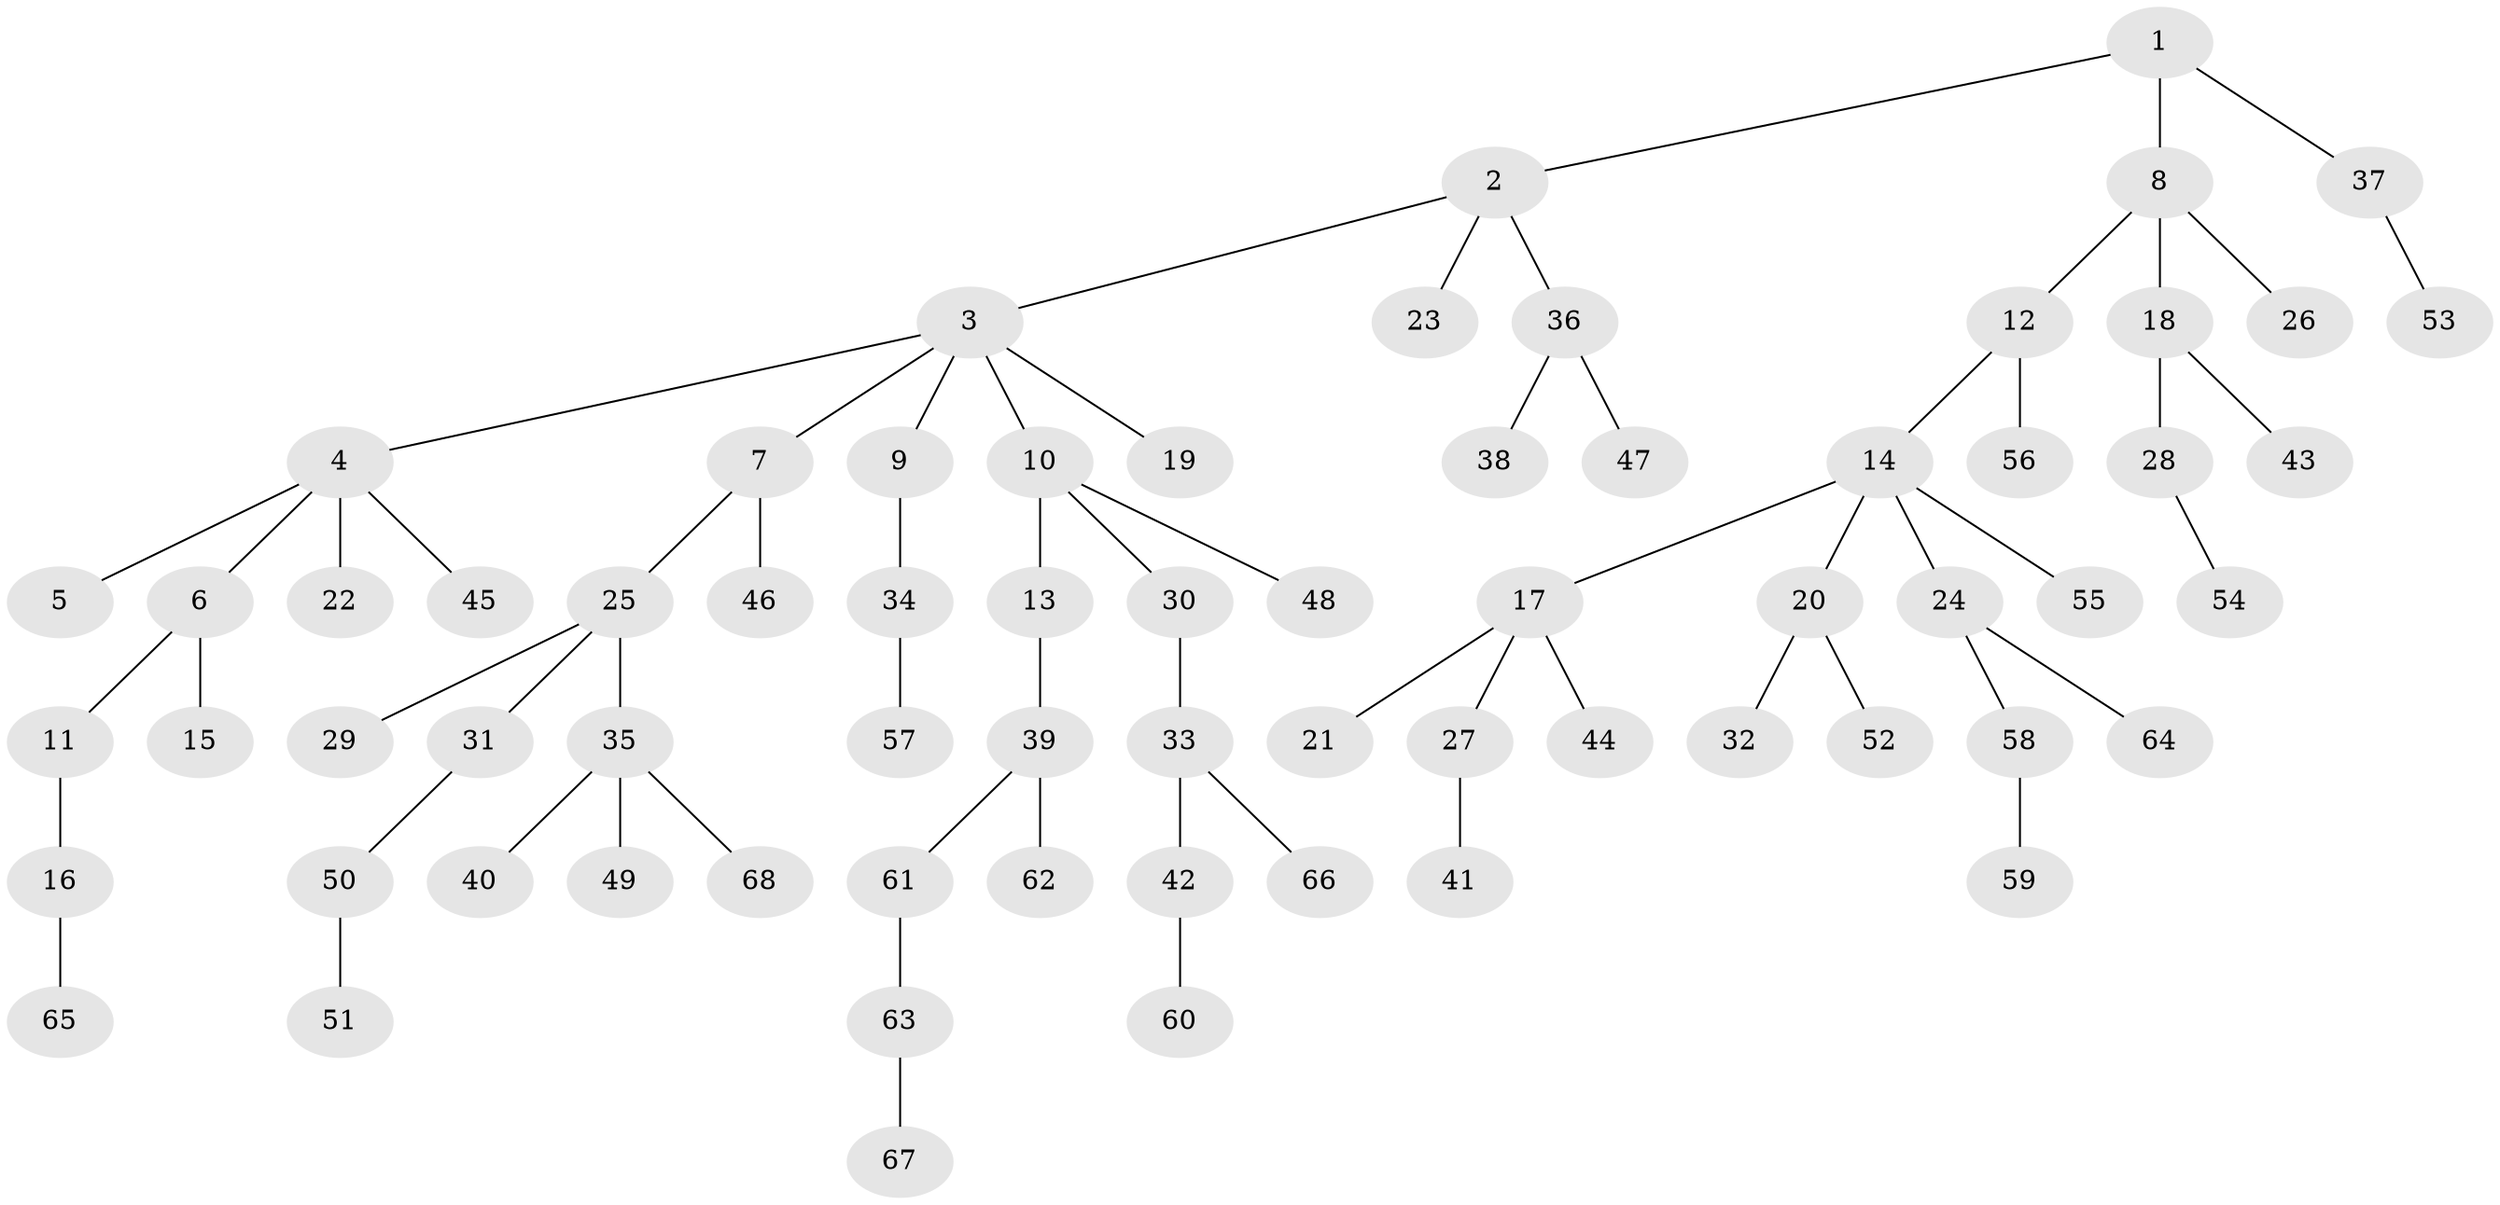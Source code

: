 // Generated by graph-tools (version 1.1) at 2025/52/03/09/25 04:52:21]
// undirected, 68 vertices, 67 edges
graph export_dot {
graph [start="1"]
  node [color=gray90,style=filled];
  1;
  2;
  3;
  4;
  5;
  6;
  7;
  8;
  9;
  10;
  11;
  12;
  13;
  14;
  15;
  16;
  17;
  18;
  19;
  20;
  21;
  22;
  23;
  24;
  25;
  26;
  27;
  28;
  29;
  30;
  31;
  32;
  33;
  34;
  35;
  36;
  37;
  38;
  39;
  40;
  41;
  42;
  43;
  44;
  45;
  46;
  47;
  48;
  49;
  50;
  51;
  52;
  53;
  54;
  55;
  56;
  57;
  58;
  59;
  60;
  61;
  62;
  63;
  64;
  65;
  66;
  67;
  68;
  1 -- 2;
  1 -- 8;
  1 -- 37;
  2 -- 3;
  2 -- 23;
  2 -- 36;
  3 -- 4;
  3 -- 7;
  3 -- 9;
  3 -- 10;
  3 -- 19;
  4 -- 5;
  4 -- 6;
  4 -- 22;
  4 -- 45;
  6 -- 11;
  6 -- 15;
  7 -- 25;
  7 -- 46;
  8 -- 12;
  8 -- 18;
  8 -- 26;
  9 -- 34;
  10 -- 13;
  10 -- 30;
  10 -- 48;
  11 -- 16;
  12 -- 14;
  12 -- 56;
  13 -- 39;
  14 -- 17;
  14 -- 20;
  14 -- 24;
  14 -- 55;
  16 -- 65;
  17 -- 21;
  17 -- 27;
  17 -- 44;
  18 -- 28;
  18 -- 43;
  20 -- 32;
  20 -- 52;
  24 -- 58;
  24 -- 64;
  25 -- 29;
  25 -- 31;
  25 -- 35;
  27 -- 41;
  28 -- 54;
  30 -- 33;
  31 -- 50;
  33 -- 42;
  33 -- 66;
  34 -- 57;
  35 -- 40;
  35 -- 49;
  35 -- 68;
  36 -- 38;
  36 -- 47;
  37 -- 53;
  39 -- 61;
  39 -- 62;
  42 -- 60;
  50 -- 51;
  58 -- 59;
  61 -- 63;
  63 -- 67;
}
